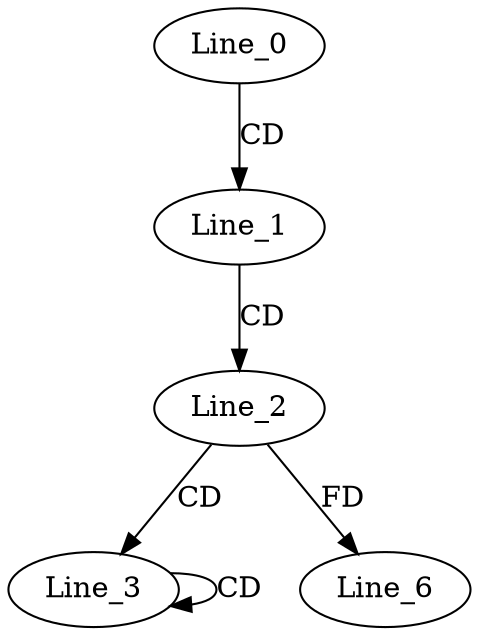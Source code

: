 digraph G {
  Line_0;
  Line_1;
  Line_2;
  Line_3;
  Line_3;
  Line_6;
  Line_0 -> Line_1 [ label="CD" ];
  Line_1 -> Line_2 [ label="CD" ];
  Line_2 -> Line_3 [ label="CD" ];
  Line_3 -> Line_3 [ label="CD" ];
  Line_2 -> Line_6 [ label="FD" ];
}
